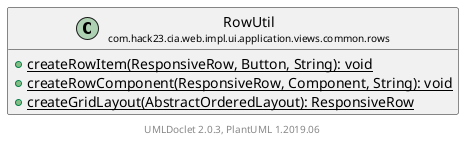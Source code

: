 @startuml
    set namespaceSeparator none
    hide empty fields
    hide empty methods

    class "<size:14>RowUtil\n<size:10>com.hack23.cia.web.impl.ui.application.views.common.rows" as com.hack23.cia.web.impl.ui.application.views.common.rows.RowUtil [[RowUtil.html]] {
        {static} +createRowItem(ResponsiveRow, Button, String): void
        {static} +createRowComponent(ResponsiveRow, Component, String): void
        {static} +createGridLayout(AbstractOrderedLayout): ResponsiveRow
    }

    center footer UMLDoclet 2.0.3, PlantUML 1.2019.06
@enduml
